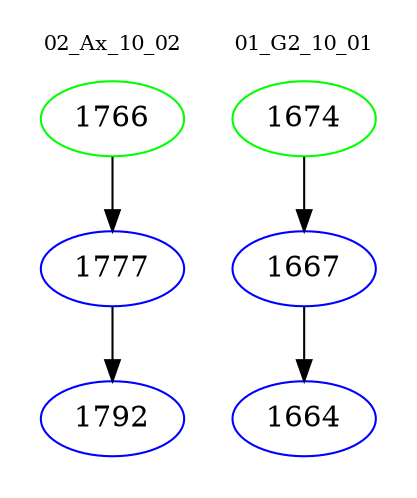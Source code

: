 digraph{
subgraph cluster_0 {
color = white
label = "02_Ax_10_02";
fontsize=10;
T0_1766 [label="1766", color="green"]
T0_1766 -> T0_1777 [color="black"]
T0_1777 [label="1777", color="blue"]
T0_1777 -> T0_1792 [color="black"]
T0_1792 [label="1792", color="blue"]
}
subgraph cluster_1 {
color = white
label = "01_G2_10_01";
fontsize=10;
T1_1674 [label="1674", color="green"]
T1_1674 -> T1_1667 [color="black"]
T1_1667 [label="1667", color="blue"]
T1_1667 -> T1_1664 [color="black"]
T1_1664 [label="1664", color="blue"]
}
}

